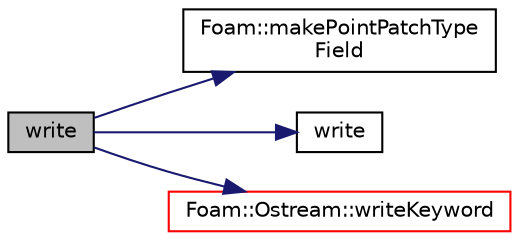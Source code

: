 digraph "write"
{
  bgcolor="transparent";
  edge [fontname="Helvetica",fontsize="10",labelfontname="Helvetica",labelfontsize="10"];
  node [fontname="Helvetica",fontsize="10",shape=record];
  rankdir="LR";
  Node102 [label="write",height=0.2,width=0.4,color="black", fillcolor="grey75", style="filled", fontcolor="black"];
  Node102 -> Node103 [color="midnightblue",fontsize="10",style="solid",fontname="Helvetica"];
  Node103 [label="Foam::makePointPatchType\lField",height=0.2,width=0.4,color="black",URL="$a21851.html#a0f203d1b2afeb748ca75896bf3597dbe"];
  Node102 -> Node104 [color="midnightblue",fontsize="10",style="solid",fontname="Helvetica"];
  Node104 [label="write",height=0.2,width=0.4,color="black",URL="$a20072.html#a8f30b3c2179b03a7acf273e9dea43342"];
  Node102 -> Node105 [color="midnightblue",fontsize="10",style="solid",fontname="Helvetica"];
  Node105 [label="Foam::Ostream::writeKeyword",height=0.2,width=0.4,color="red",URL="$a27345.html#a3c58b2bb9174ea3c4a5fa58095d1290e",tooltip="Write the keyword followed by an appropriate indentation. "];
}
